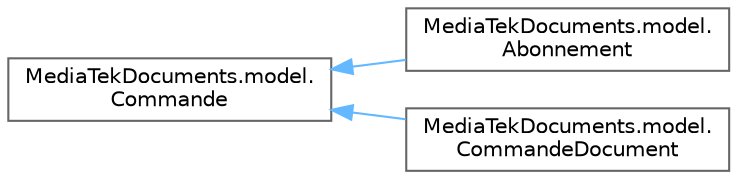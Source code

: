 digraph "Graphical Class Hierarchy"
{
 // LATEX_PDF_SIZE
  bgcolor="transparent";
  edge [fontname=Helvetica,fontsize=10,labelfontname=Helvetica,labelfontsize=10];
  node [fontname=Helvetica,fontsize=10,shape=box,height=0.2,width=0.4];
  rankdir="LR";
  Node0 [id="Node000000",label="MediaTekDocuments.model.\lCommande",height=0.2,width=0.4,color="grey40", fillcolor="white", style="filled",URL="$class_media_tek_documents_1_1model_1_1_commande.html",tooltip=" "];
  Node0 -> Node1 [id="edge6_Node000000_Node000001",dir="back",color="steelblue1",style="solid",tooltip=" "];
  Node1 [id="Node000001",label="MediaTekDocuments.model.\lAbonnement",height=0.2,width=0.4,color="grey40", fillcolor="white", style="filled",URL="$class_media_tek_documents_1_1model_1_1_abonnement.html",tooltip=" "];
  Node0 -> Node2 [id="edge7_Node000000_Node000002",dir="back",color="steelblue1",style="solid",tooltip=" "];
  Node2 [id="Node000002",label="MediaTekDocuments.model.\lCommandeDocument",height=0.2,width=0.4,color="grey40", fillcolor="white", style="filled",URL="$class_media_tek_documents_1_1model_1_1_commande_document.html",tooltip=" "];
}
